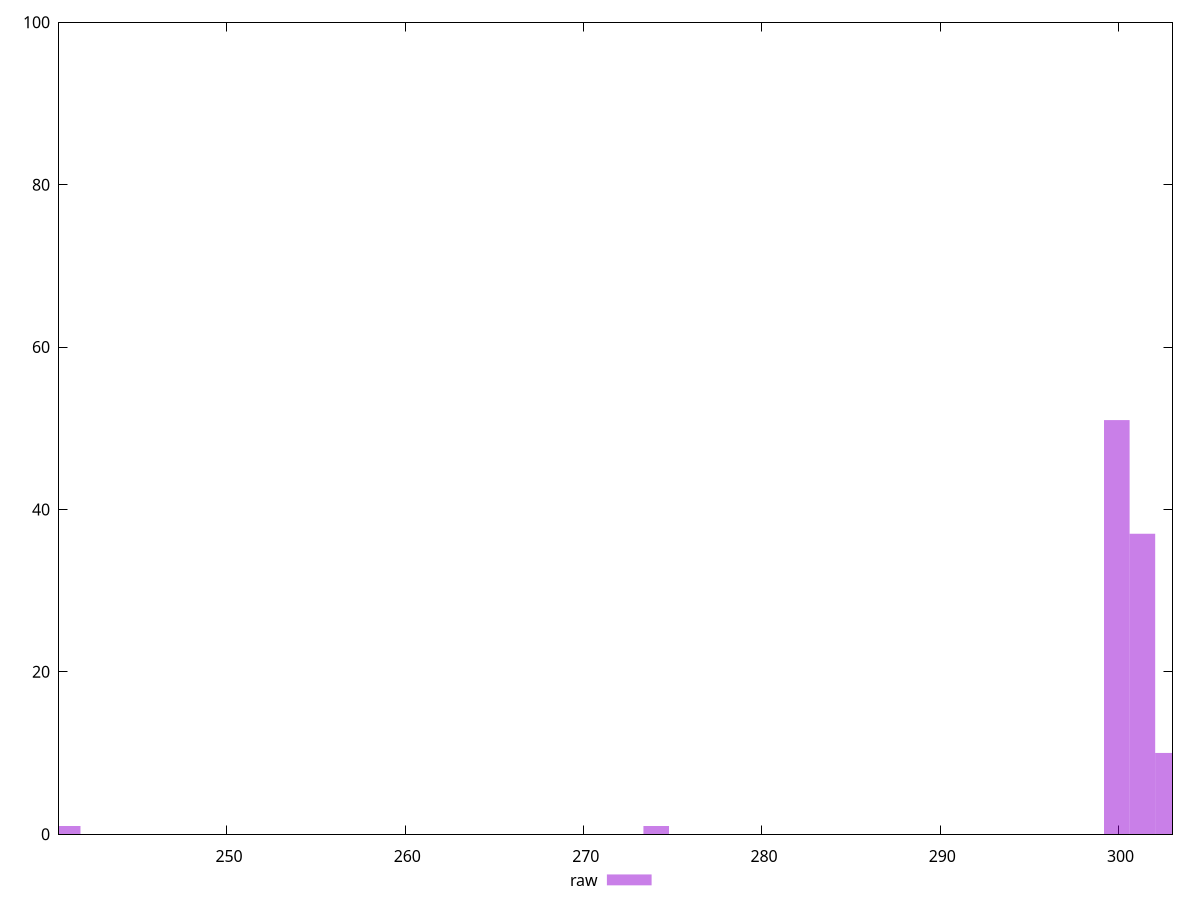 reset

$raw <<EOF
301.33399647369464 37
299.8990726809628 51
302.7689202664265 10
241.0671971789557 1
274.0704444117889 1
EOF

set key outside below
set boxwidth 1.4349237927318792
set xrange [240.57999992370605:303.022]
set yrange [0:100]
set trange [0:100]
set style fill transparent solid 0.5 noborder
set terminal svg size 640, 490 enhanced background rgb 'white'
set output "reports/report_00030_2021-02-24T20-42-31.540Z/uses-rel-preconnect/samples/astro/raw/histogram.svg"

plot $raw title "raw" with boxes

reset
